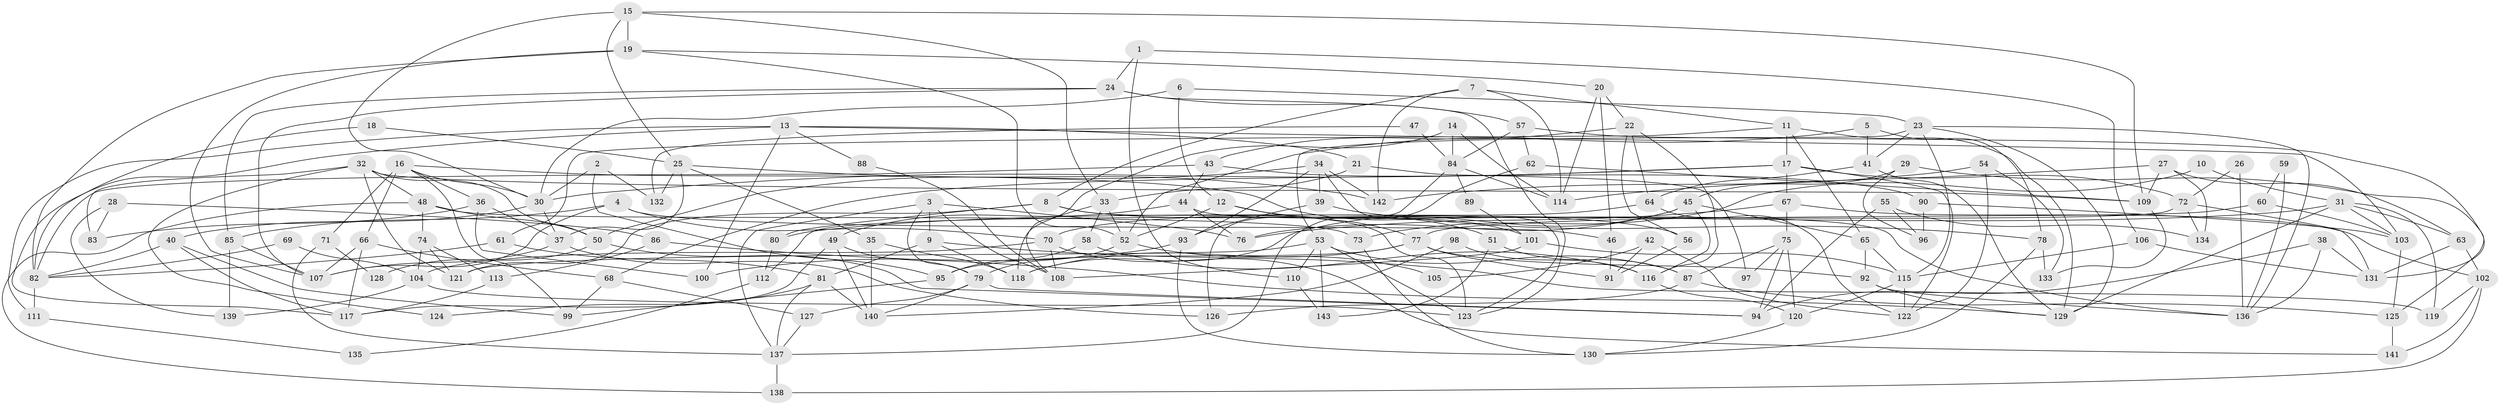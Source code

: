 // Generated by graph-tools (version 1.1) at 2025/36/03/09/25 02:36:09]
// undirected, 143 vertices, 286 edges
graph export_dot {
graph [start="1"]
  node [color=gray90,style=filled];
  1;
  2;
  3;
  4;
  5;
  6;
  7;
  8;
  9;
  10;
  11;
  12;
  13;
  14;
  15;
  16;
  17;
  18;
  19;
  20;
  21;
  22;
  23;
  24;
  25;
  26;
  27;
  28;
  29;
  30;
  31;
  32;
  33;
  34;
  35;
  36;
  37;
  38;
  39;
  40;
  41;
  42;
  43;
  44;
  45;
  46;
  47;
  48;
  49;
  50;
  51;
  52;
  53;
  54;
  55;
  56;
  57;
  58;
  59;
  60;
  61;
  62;
  63;
  64;
  65;
  66;
  67;
  68;
  69;
  70;
  71;
  72;
  73;
  74;
  75;
  76;
  77;
  78;
  79;
  80;
  81;
  82;
  83;
  84;
  85;
  86;
  87;
  88;
  89;
  90;
  91;
  92;
  93;
  94;
  95;
  96;
  97;
  98;
  99;
  100;
  101;
  102;
  103;
  104;
  105;
  106;
  107;
  108;
  109;
  110;
  111;
  112;
  113;
  114;
  115;
  116;
  117;
  118;
  119;
  120;
  121;
  122;
  123;
  124;
  125;
  126;
  127;
  128;
  129;
  130;
  131;
  132;
  133;
  134;
  135;
  136;
  137;
  138;
  139;
  140;
  141;
  142;
  143;
  1 -- 24;
  1 -- 106;
  1 -- 110;
  2 -- 95;
  2 -- 30;
  2 -- 132;
  3 -- 108;
  3 -- 137;
  3 -- 9;
  3 -- 76;
  3 -- 79;
  4 -- 46;
  4 -- 85;
  4 -- 70;
  4 -- 107;
  5 -- 52;
  5 -- 41;
  5 -- 78;
  6 -- 23;
  6 -- 12;
  6 -- 30;
  7 -- 114;
  7 -- 11;
  7 -- 8;
  7 -- 142;
  8 -- 123;
  8 -- 56;
  8 -- 80;
  8 -- 121;
  9 -- 119;
  9 -- 81;
  9 -- 118;
  10 -- 31;
  10 -- 73;
  11 -- 17;
  11 -- 129;
  11 -- 61;
  11 -- 65;
  12 -- 52;
  12 -- 77;
  12 -- 51;
  13 -- 103;
  13 -- 117;
  13 -- 21;
  13 -- 88;
  13 -- 100;
  13 -- 111;
  14 -- 114;
  14 -- 108;
  14 -- 84;
  15 -- 30;
  15 -- 109;
  15 -- 19;
  15 -- 25;
  15 -- 33;
  16 -- 66;
  16 -- 30;
  16 -- 36;
  16 -- 71;
  16 -- 99;
  16 -- 101;
  17 -- 30;
  17 -- 72;
  17 -- 67;
  17 -- 68;
  17 -- 122;
  18 -- 25;
  18 -- 82;
  19 -- 52;
  19 -- 20;
  19 -- 82;
  19 -- 107;
  20 -- 22;
  20 -- 46;
  20 -- 114;
  21 -- 33;
  21 -- 97;
  22 -- 43;
  22 -- 64;
  22 -- 56;
  22 -- 116;
  23 -- 136;
  23 -- 115;
  23 -- 41;
  23 -- 53;
  23 -- 129;
  24 -- 107;
  24 -- 123;
  24 -- 57;
  24 -- 85;
  25 -- 35;
  25 -- 37;
  25 -- 132;
  25 -- 142;
  26 -- 136;
  26 -- 72;
  27 -- 109;
  27 -- 114;
  27 -- 63;
  27 -- 134;
  28 -- 139;
  28 -- 86;
  28 -- 83;
  29 -- 45;
  29 -- 125;
  29 -- 96;
  30 -- 37;
  30 -- 40;
  31 -- 129;
  31 -- 63;
  31 -- 80;
  31 -- 103;
  31 -- 119;
  32 -- 83;
  32 -- 121;
  32 -- 48;
  32 -- 50;
  32 -- 109;
  32 -- 124;
  33 -- 58;
  33 -- 52;
  33 -- 118;
  34 -- 93;
  34 -- 142;
  34 -- 39;
  34 -- 50;
  34 -- 123;
  35 -- 118;
  35 -- 140;
  36 -- 37;
  36 -- 83;
  36 -- 100;
  37 -- 107;
  37 -- 126;
  38 -- 94;
  38 -- 131;
  38 -- 136;
  39 -- 93;
  39 -- 78;
  40 -- 82;
  40 -- 99;
  40 -- 117;
  41 -- 64;
  41 -- 129;
  42 -- 91;
  42 -- 122;
  42 -- 105;
  43 -- 82;
  43 -- 44;
  43 -- 90;
  44 -- 136;
  44 -- 49;
  44 -- 76;
  45 -- 118;
  45 -- 76;
  45 -- 65;
  45 -- 116;
  46 -- 91;
  47 -- 132;
  47 -- 84;
  48 -- 50;
  48 -- 73;
  48 -- 74;
  48 -- 138;
  49 -- 79;
  49 -- 117;
  49 -- 140;
  50 -- 94;
  50 -- 128;
  51 -- 87;
  51 -- 143;
  52 -- 79;
  52 -- 105;
  53 -- 143;
  53 -- 87;
  53 -- 110;
  53 -- 121;
  53 -- 123;
  54 -- 142;
  54 -- 122;
  54 -- 133;
  55 -- 96;
  55 -- 94;
  55 -- 134;
  56 -- 91;
  57 -- 84;
  57 -- 62;
  57 -- 131;
  58 -- 116;
  58 -- 95;
  59 -- 136;
  59 -- 60;
  60 -- 103;
  60 -- 77;
  61 -- 81;
  61 -- 82;
  62 -- 109;
  62 -- 137;
  63 -- 102;
  63 -- 131;
  64 -- 122;
  64 -- 70;
  65 -- 92;
  65 -- 115;
  66 -- 107;
  66 -- 68;
  66 -- 117;
  67 -- 76;
  67 -- 75;
  67 -- 102;
  68 -- 99;
  68 -- 127;
  69 -- 82;
  69 -- 104;
  70 -- 104;
  70 -- 108;
  70 -- 141;
  71 -- 137;
  71 -- 128;
  72 -- 131;
  72 -- 134;
  72 -- 112;
  73 -- 130;
  74 -- 121;
  74 -- 104;
  74 -- 113;
  75 -- 94;
  75 -- 87;
  75 -- 97;
  75 -- 120;
  77 -- 92;
  77 -- 118;
  77 -- 91;
  77 -- 95;
  78 -- 130;
  78 -- 133;
  79 -- 127;
  79 -- 94;
  79 -- 140;
  80 -- 112;
  81 -- 140;
  81 -- 124;
  81 -- 137;
  82 -- 111;
  84 -- 126;
  84 -- 89;
  84 -- 114;
  85 -- 107;
  85 -- 139;
  86 -- 113;
  86 -- 129;
  87 -- 125;
  87 -- 126;
  88 -- 108;
  89 -- 101;
  90 -- 103;
  90 -- 96;
  92 -- 129;
  92 -- 136;
  93 -- 130;
  93 -- 100;
  95 -- 99;
  98 -- 116;
  98 -- 140;
  101 -- 115;
  101 -- 108;
  102 -- 138;
  102 -- 119;
  102 -- 141;
  103 -- 125;
  104 -- 123;
  104 -- 139;
  106 -- 115;
  106 -- 131;
  109 -- 133;
  110 -- 143;
  111 -- 135;
  112 -- 135;
  113 -- 117;
  115 -- 120;
  115 -- 122;
  116 -- 120;
  120 -- 130;
  125 -- 141;
  127 -- 137;
  137 -- 138;
}
